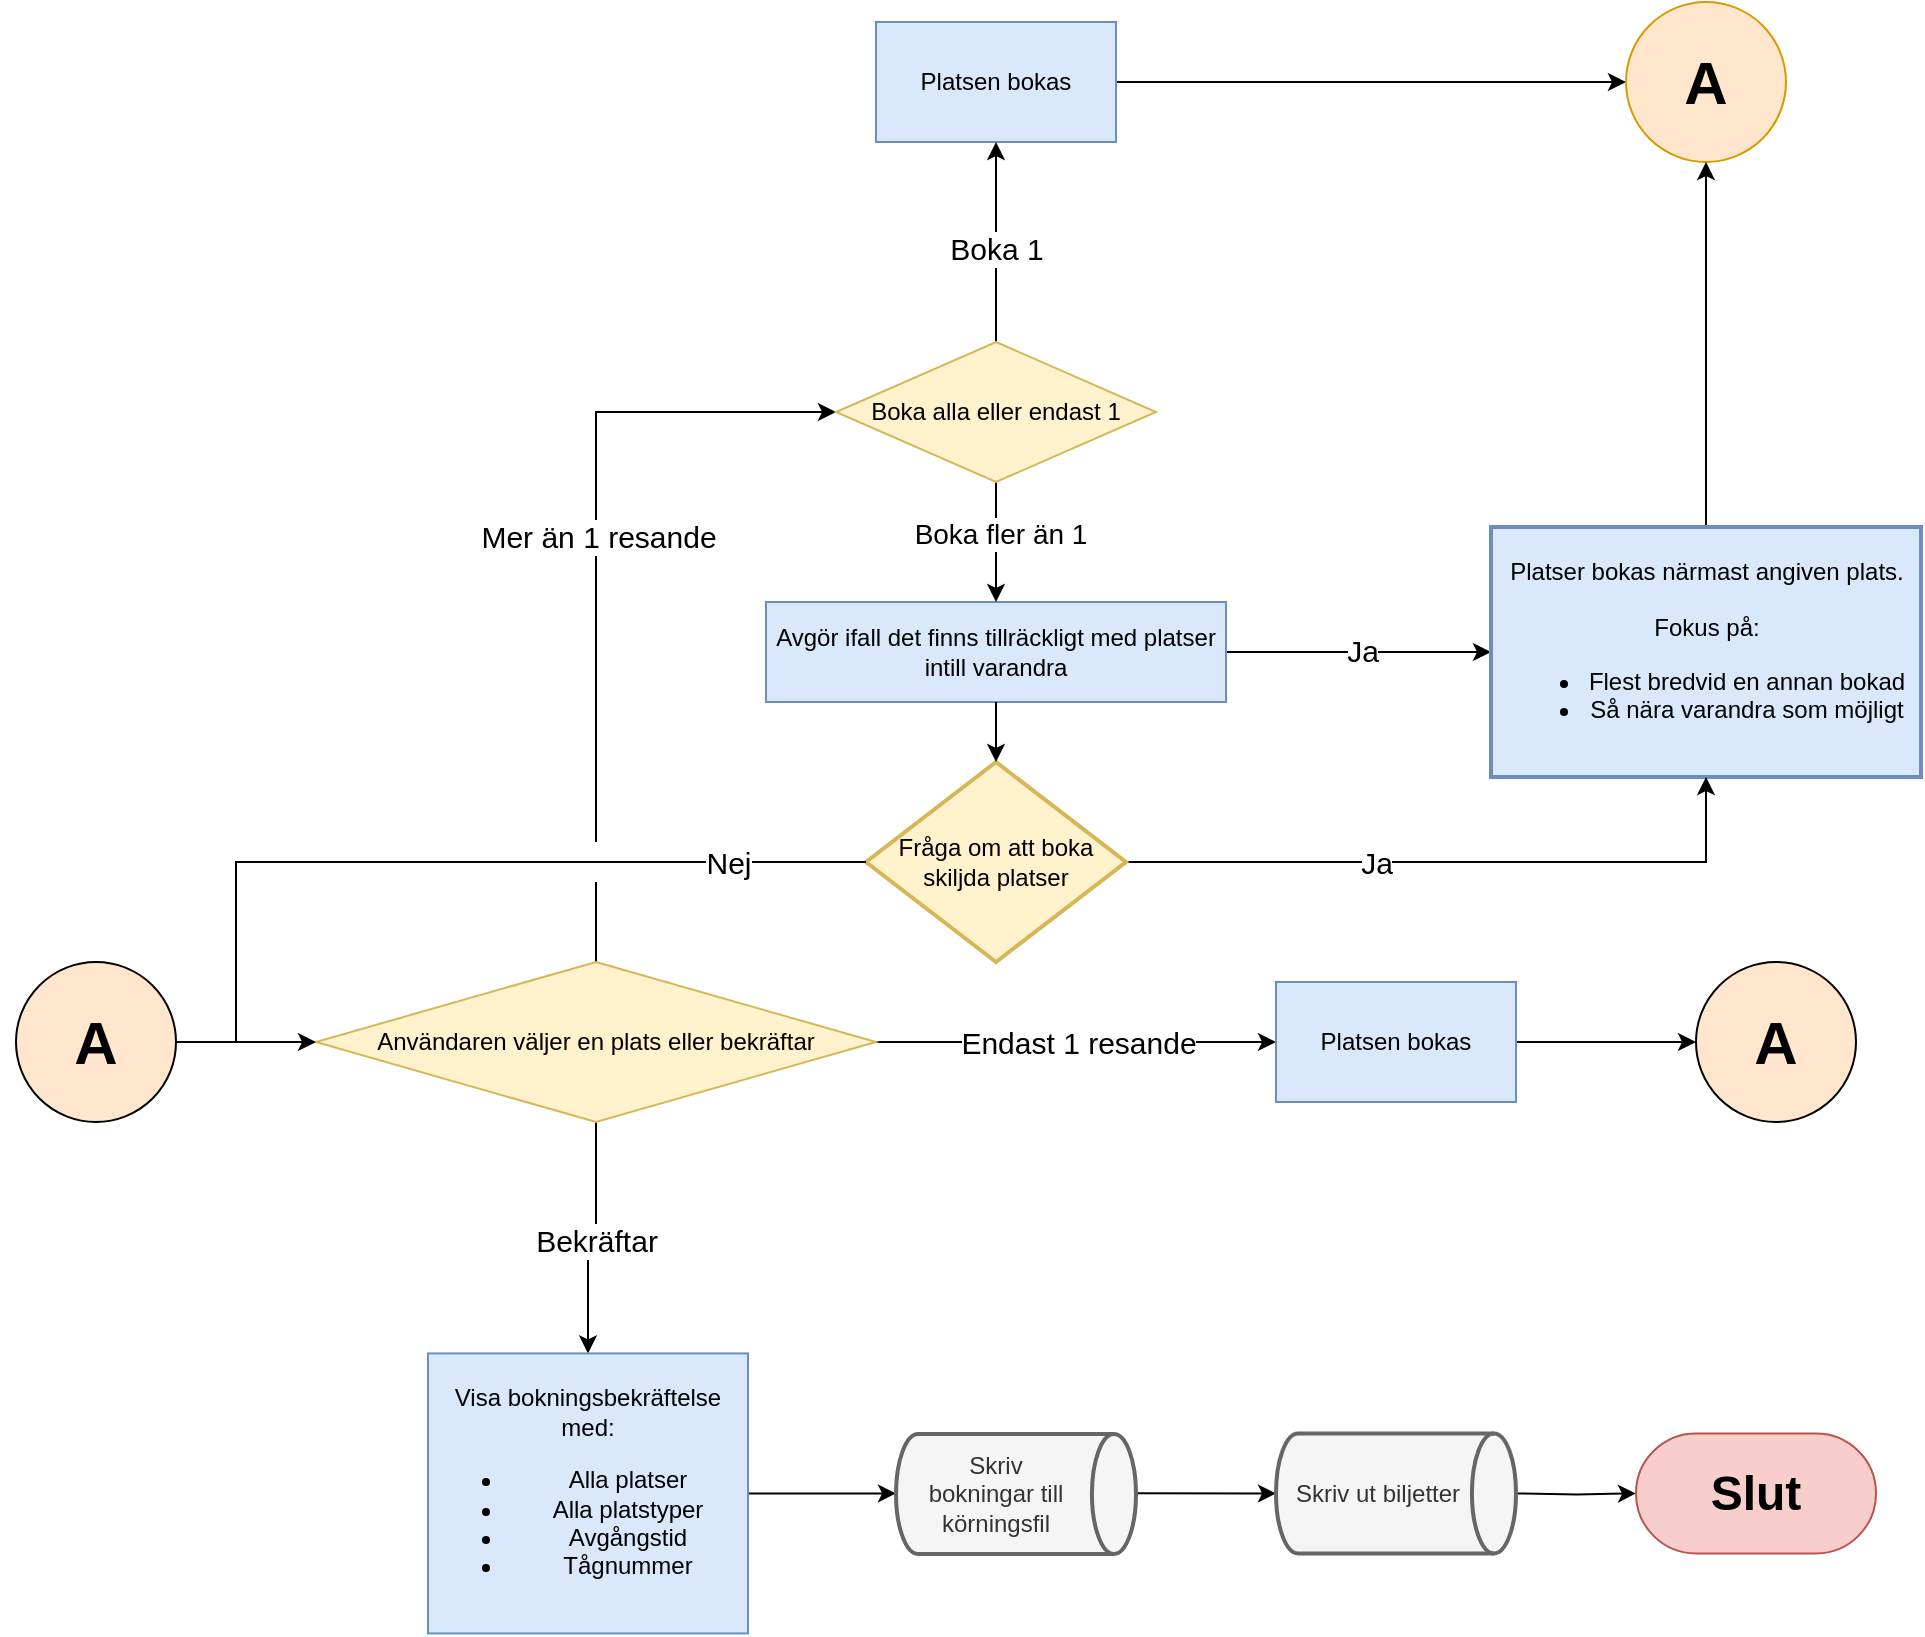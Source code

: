 <mxfile version="24.8.3">
  <diagram name="Page-1" id="lG9rWja2wPOOmm4KBOdj">
    <mxGraphModel dx="285" dy="1865" grid="1" gridSize="10" guides="1" tooltips="1" connect="1" arrows="1" fold="1" page="1" pageScale="1" pageWidth="827" pageHeight="1169" math="0" shadow="0">
      <root>
        <mxCell id="0" />
        <mxCell id="1" parent="0" />
        <mxCell id="-B80hZHZOHx4zzPaPUC2-1" style="edgeStyle=orthogonalEdgeStyle;rounded=0;orthogonalLoop=1;jettySize=auto;html=1;" edge="1" parent="1" source="-B80hZHZOHx4zzPaPUC2-7" target="-B80hZHZOHx4zzPaPUC2-16">
          <mxGeometry relative="1" as="geometry" />
        </mxCell>
        <mxCell id="-B80hZHZOHx4zzPaPUC2-2" value="Bekräftar" style="edgeLabel;html=1;align=center;verticalAlign=middle;resizable=0;points=[];fontSize=15;" vertex="1" connectable="0" parent="-B80hZHZOHx4zzPaPUC2-1">
          <mxGeometry x="-0.035" y="1" relative="1" as="geometry">
            <mxPoint as="offset" />
          </mxGeometry>
        </mxCell>
        <mxCell id="-B80hZHZOHx4zzPaPUC2-3" style="edgeStyle=orthogonalEdgeStyle;rounded=0;orthogonalLoop=1;jettySize=auto;html=1;exitX=0.5;exitY=0;exitDx=0;exitDy=0;entryX=0;entryY=0.5;entryDx=0;entryDy=0;" edge="1" parent="1" source="-B80hZHZOHx4zzPaPUC2-7" target="-B80hZHZOHx4zzPaPUC2-24">
          <mxGeometry relative="1" as="geometry" />
        </mxCell>
        <mxCell id="-B80hZHZOHx4zzPaPUC2-4" value="Mer än 1 resande" style="edgeLabel;html=1;align=center;verticalAlign=middle;resizable=0;points=[];fontSize=15;" vertex="1" connectable="0" parent="-B80hZHZOHx4zzPaPUC2-3">
          <mxGeometry x="0.081" y="-1" relative="1" as="geometry">
            <mxPoint as="offset" />
          </mxGeometry>
        </mxCell>
        <mxCell id="-B80hZHZOHx4zzPaPUC2-5" style="edgeStyle=orthogonalEdgeStyle;rounded=0;orthogonalLoop=1;jettySize=auto;html=1;entryX=0;entryY=0.5;entryDx=0;entryDy=0;fontFamily=Helvetica;fontSize=15;fontColor=default;labelBackgroundColor=default;resizable=0;" edge="1" parent="1" source="-B80hZHZOHx4zzPaPUC2-7" target="-B80hZHZOHx4zzPaPUC2-9">
          <mxGeometry relative="1" as="geometry" />
        </mxCell>
        <mxCell id="-B80hZHZOHx4zzPaPUC2-6" value="Endast 1 resande" style="edgeLabel;html=1;align=center;verticalAlign=middle;resizable=0;points=[];fontFamily=Helvetica;fontSize=15;fontColor=default;labelBackgroundColor=default;fillColor=none;gradientColor=none;" vertex="1" connectable="0" parent="-B80hZHZOHx4zzPaPUC2-5">
          <mxGeometry x="0.007" y="-4" relative="1" as="geometry">
            <mxPoint y="-4" as="offset" />
          </mxGeometry>
        </mxCell>
        <mxCell id="-B80hZHZOHx4zzPaPUC2-7" value="Användaren väljer en plats eller bekräftar" style="rhombus;whiteSpace=wrap;html=1;fillColor=#fff2cc;strokeColor=#d6b656;" vertex="1" parent="1">
          <mxGeometry x="1520" width="280" height="80" as="geometry" />
        </mxCell>
        <mxCell id="-B80hZHZOHx4zzPaPUC2-8" style="edgeStyle=orthogonalEdgeStyle;rounded=0;orthogonalLoop=1;jettySize=auto;html=1;entryX=0;entryY=0.5;entryDx=0;entryDy=0;fontFamily=Helvetica;fontSize=15;fontColor=default;labelBackgroundColor=default;resizable=0;" edge="1" parent="1" source="-B80hZHZOHx4zzPaPUC2-9" target="-B80hZHZOHx4zzPaPUC2-26">
          <mxGeometry relative="1" as="geometry" />
        </mxCell>
        <mxCell id="-B80hZHZOHx4zzPaPUC2-9" value="Platsen bokas" style="rounded=1;whiteSpace=wrap;html=1;fillColor=#dae8fc;strokeColor=#6c8ebf;arcSize=0;" vertex="1" parent="1">
          <mxGeometry x="2000" y="10" width="120" height="60" as="geometry" />
        </mxCell>
        <mxCell id="-B80hZHZOHx4zzPaPUC2-10" style="edgeStyle=orthogonalEdgeStyle;rounded=0;orthogonalLoop=1;jettySize=auto;html=1;entryX=0;entryY=0.5;entryDx=0;entryDy=0;fontFamily=Helvetica;fontSize=15;fontColor=default;labelBackgroundColor=default;resizable=0;" edge="1" parent="1" source="-B80hZHZOHx4zzPaPUC2-11" target="-B80hZHZOHx4zzPaPUC2-25">
          <mxGeometry relative="1" as="geometry" />
        </mxCell>
        <mxCell id="-B80hZHZOHx4zzPaPUC2-11" value="Platsen bokas" style="rounded=1;whiteSpace=wrap;html=1;fillColor=#dae8fc;strokeColor=#6c8ebf;arcSize=0;" vertex="1" parent="1">
          <mxGeometry x="1800" y="-470" width="120" height="60" as="geometry" />
        </mxCell>
        <mxCell id="-B80hZHZOHx4zzPaPUC2-12" style="edgeStyle=orthogonalEdgeStyle;rounded=0;orthogonalLoop=1;jettySize=auto;html=1;exitX=1;exitY=0.5;exitDx=0;exitDy=0;entryX=0;entryY=0.5;entryDx=0;entryDy=0;" edge="1" parent="1" source="-B80hZHZOHx4zzPaPUC2-14" target="-B80hZHZOHx4zzPaPUC2-30">
          <mxGeometry relative="1" as="geometry" />
        </mxCell>
        <mxCell id="-B80hZHZOHx4zzPaPUC2-13" value="Ja" style="edgeLabel;html=1;align=center;verticalAlign=middle;resizable=0;points=[];fontSize=15;" vertex="1" connectable="0" parent="-B80hZHZOHx4zzPaPUC2-12">
          <mxGeometry x="0.016" y="1" relative="1" as="geometry">
            <mxPoint as="offset" />
          </mxGeometry>
        </mxCell>
        <mxCell id="-B80hZHZOHx4zzPaPUC2-14" value="Avgör ifall det finns tillräckligt med platser intill varandra" style="rounded=1;whiteSpace=wrap;html=1;fillColor=#dae8fc;strokeColor=#6c8ebf;arcSize=0;" vertex="1" parent="1">
          <mxGeometry x="1745" y="-180" width="230" height="50" as="geometry" />
        </mxCell>
        <mxCell id="-B80hZHZOHx4zzPaPUC2-15" value="" style="edgeStyle=orthogonalEdgeStyle;rounded=0;orthogonalLoop=1;jettySize=auto;html=1;" edge="1" parent="1" source="-B80hZHZOHx4zzPaPUC2-16">
          <mxGeometry relative="1" as="geometry">
            <mxPoint x="1810" y="265.71" as="targetPoint" />
          </mxGeometry>
        </mxCell>
        <mxCell id="-B80hZHZOHx4zzPaPUC2-16" value="Visa bokningsbekräftelse med:&lt;div&gt;&lt;ul&gt;&lt;li&gt;Alla platser&lt;/li&gt;&lt;li&gt;Alla platstyper&lt;/li&gt;&lt;li&gt;Avgångstid&lt;/li&gt;&lt;li&gt;Tågnummer&lt;/li&gt;&lt;/ul&gt;&lt;/div&gt;" style="rounded=1;whiteSpace=wrap;html=1;fillColor=#dae8fc;strokeColor=#6c8ebf;arcSize=0;" vertex="1" parent="1">
          <mxGeometry x="1576" y="195.71" width="160" height="140" as="geometry" />
        </mxCell>
        <mxCell id="-B80hZHZOHx4zzPaPUC2-17" value="" style="edgeStyle=orthogonalEdgeStyle;rounded=0;orthogonalLoop=1;jettySize=auto;html=1;" edge="1" parent="1" target="-B80hZHZOHx4zzPaPUC2-19">
          <mxGeometry relative="1" as="geometry">
            <mxPoint x="2120" y="265.71" as="sourcePoint" />
          </mxGeometry>
        </mxCell>
        <mxCell id="-B80hZHZOHx4zzPaPUC2-18" value="" style="edgeStyle=orthogonalEdgeStyle;rounded=0;orthogonalLoop=1;jettySize=auto;html=1;" edge="1" parent="1">
          <mxGeometry relative="1" as="geometry">
            <mxPoint x="1930" y="265.684" as="sourcePoint" />
            <mxPoint x="2000" y="265.71" as="targetPoint" />
          </mxGeometry>
        </mxCell>
        <mxCell id="-B80hZHZOHx4zzPaPUC2-19" value="&lt;h1&gt;Slut&lt;/h1&gt;" style="rounded=1;whiteSpace=wrap;html=1;arcSize=50;fillColor=#f8cecc;strokeColor=#b85450;" vertex="1" parent="1">
          <mxGeometry x="2180" y="235.71" width="120" height="60" as="geometry" />
        </mxCell>
        <mxCell id="-B80hZHZOHx4zzPaPUC2-20" style="edgeStyle=orthogonalEdgeStyle;rounded=0;orthogonalLoop=1;jettySize=auto;html=1;exitX=0.5;exitY=0;exitDx=0;exitDy=0;entryX=0.5;entryY=1;entryDx=0;entryDy=0;" edge="1" parent="1" source="-B80hZHZOHx4zzPaPUC2-24" target="-B80hZHZOHx4zzPaPUC2-11">
          <mxGeometry relative="1" as="geometry" />
        </mxCell>
        <mxCell id="-B80hZHZOHx4zzPaPUC2-21" value="Boka 1" style="edgeLabel;html=1;align=center;verticalAlign=middle;resizable=0;points=[];fontSize=15;" vertex="1" connectable="0" parent="-B80hZHZOHx4zzPaPUC2-20">
          <mxGeometry x="-0.042" y="1" relative="1" as="geometry">
            <mxPoint x="1" y="1" as="offset" />
          </mxGeometry>
        </mxCell>
        <mxCell id="-B80hZHZOHx4zzPaPUC2-22" style="edgeStyle=orthogonalEdgeStyle;rounded=0;orthogonalLoop=1;jettySize=auto;html=1;exitX=0.5;exitY=1;exitDx=0;exitDy=0;entryX=0.5;entryY=0;entryDx=0;entryDy=0;fontFamily=Helvetica;fontSize=15;fontColor=default;labelBackgroundColor=default;resizable=0;" edge="1" parent="1" source="-B80hZHZOHx4zzPaPUC2-24" target="-B80hZHZOHx4zzPaPUC2-14">
          <mxGeometry relative="1" as="geometry">
            <Array as="points">
              <mxPoint x="1860" y="-240" />
              <mxPoint x="1860" y="-240" />
            </Array>
          </mxGeometry>
        </mxCell>
        <mxCell id="-B80hZHZOHx4zzPaPUC2-23" value="&lt;font style=&quot;font-size: 14px;&quot;&gt;Boka fler än 1&lt;/font&gt;" style="edgeLabel;html=1;align=center;verticalAlign=middle;resizable=0;points=[];" vertex="1" connectable="0" parent="-B80hZHZOHx4zzPaPUC2-22">
          <mxGeometry x="-0.154" y="2" relative="1" as="geometry">
            <mxPoint as="offset" />
          </mxGeometry>
        </mxCell>
        <mxCell id="-B80hZHZOHx4zzPaPUC2-24" value="Boka alla eller endast 1" style="rhombus;whiteSpace=wrap;html=1;fillColor=#fff2cc;strokeColor=#d6b656;" vertex="1" parent="1">
          <mxGeometry x="1780" y="-310" width="160" height="70" as="geometry" />
        </mxCell>
        <mxCell id="-B80hZHZOHx4zzPaPUC2-25" value="&lt;h1&gt;A&lt;/h1&gt;" style="ellipse;whiteSpace=wrap;html=1;aspect=fixed;align=center;verticalAlign=middle;fontFamily=Helvetica;fontSize=15;labelBackgroundColor=none;resizable=0;fillColor=#ffe6cc;strokeColor=#d79b00;" vertex="1" parent="1">
          <mxGeometry x="2175" y="-480" width="80" height="80" as="geometry" />
        </mxCell>
        <mxCell id="-B80hZHZOHx4zzPaPUC2-26" value="&lt;h1&gt;A&lt;/h1&gt;" style="ellipse;whiteSpace=wrap;html=1;aspect=fixed;align=center;verticalAlign=middle;fontFamily=Helvetica;fontSize=15;labelBackgroundColor=none;resizable=0;fillColor=#ffe6cc;strokeColor=default;" vertex="1" parent="1">
          <mxGeometry x="2210" width="80" height="80" as="geometry" />
        </mxCell>
        <mxCell id="-B80hZHZOHx4zzPaPUC2-27" value="Skriv ut biljetter" style="strokeWidth=2;html=1;shape=mxgraph.flowchart.direct_data;whiteSpace=wrap;fillColor=#f5f5f5;fontColor=#333333;strokeColor=#666666;align=left;spacingLeft=8;" vertex="1" parent="1">
          <mxGeometry x="2000" y="235.71" width="120" height="60" as="geometry" />
        </mxCell>
        <mxCell id="-B80hZHZOHx4zzPaPUC2-28" value="Skriv bokningar till körningsfil" style="strokeWidth=2;html=1;shape=mxgraph.flowchart.direct_data;whiteSpace=wrap;fillColor=#f5f5f5;fontColor=#333333;strokeColor=#666666;spacingRight=30;spacingLeft=10;" vertex="1" parent="1">
          <mxGeometry x="1810" y="236" width="120" height="60" as="geometry" />
        </mxCell>
        <mxCell id="-B80hZHZOHx4zzPaPUC2-29" style="edgeStyle=orthogonalEdgeStyle;rounded=0;orthogonalLoop=1;jettySize=auto;html=1;exitX=0.5;exitY=0;exitDx=0;exitDy=0;" edge="1" parent="1" source="-B80hZHZOHx4zzPaPUC2-30" target="-B80hZHZOHx4zzPaPUC2-25">
          <mxGeometry relative="1" as="geometry" />
        </mxCell>
        <mxCell id="-B80hZHZOHx4zzPaPUC2-30" value="Platser bokas närmast angiven plats.&lt;br&gt;&lt;br&gt;Fokus på:&lt;div&gt;&lt;ul&gt;&lt;li&gt;Flest bredvid en annan bokad&lt;/li&gt;&lt;li&gt;Så nära varandra som möjligt&lt;/li&gt;&lt;/ul&gt;&lt;/div&gt;" style="rounded=1;whiteSpace=wrap;html=1;absoluteArcSize=1;arcSize=0;strokeWidth=2;fillColor=#dae8fc;strokeColor=#6c8ebf;" vertex="1" parent="1">
          <mxGeometry x="2107.5" y="-217.5" width="215" height="125" as="geometry" />
        </mxCell>
        <mxCell id="-B80hZHZOHx4zzPaPUC2-31" value="" style="rounded=0;whiteSpace=wrap;html=1;absoluteArcSize=1;arcSize=14;strokeWidth=2;glass=0;shadow=0;strokeColor=none;" vertex="1" parent="1">
          <mxGeometry x="1650" y="-60" width="20" height="20" as="geometry" />
        </mxCell>
        <mxCell id="-B80hZHZOHx4zzPaPUC2-32" style="edgeStyle=orthogonalEdgeStyle;rounded=0;orthogonalLoop=1;jettySize=auto;html=1;exitX=1;exitY=0.5;exitDx=0;exitDy=0;exitPerimeter=0;entryX=0.5;entryY=1;entryDx=0;entryDy=0;" edge="1" parent="1" source="-B80hZHZOHx4zzPaPUC2-34" target="-B80hZHZOHx4zzPaPUC2-30">
          <mxGeometry relative="1" as="geometry" />
        </mxCell>
        <mxCell id="-B80hZHZOHx4zzPaPUC2-33" value="Ja" style="edgeLabel;html=1;align=center;verticalAlign=middle;resizable=0;points=[];fontSize=15;" vertex="1" connectable="0" parent="-B80hZHZOHx4zzPaPUC2-32">
          <mxGeometry x="-0.252" y="4" relative="1" as="geometry">
            <mxPoint y="4" as="offset" />
          </mxGeometry>
        </mxCell>
        <mxCell id="-B80hZHZOHx4zzPaPUC2-34" value="Fråga om att boka skiljda platser" style="strokeWidth=2;html=1;shape=mxgraph.flowchart.decision;whiteSpace=wrap;fillColor=#fff2cc;strokeColor=#d6b656;" vertex="1" parent="1">
          <mxGeometry x="1795" y="-100" width="130" height="100" as="geometry" />
        </mxCell>
        <mxCell id="-B80hZHZOHx4zzPaPUC2-35" style="edgeStyle=orthogonalEdgeStyle;rounded=0;orthogonalLoop=1;jettySize=auto;html=1;exitX=0.5;exitY=1;exitDx=0;exitDy=0;entryX=0.5;entryY=0;entryDx=0;entryDy=0;entryPerimeter=0;" edge="1" parent="1" source="-B80hZHZOHx4zzPaPUC2-14" target="-B80hZHZOHx4zzPaPUC2-34">
          <mxGeometry relative="1" as="geometry" />
        </mxCell>
        <mxCell id="-B80hZHZOHx4zzPaPUC2-36" value="" style="edgeStyle=orthogonalEdgeStyle;rounded=0;orthogonalLoop=1;jettySize=auto;html=1;exitX=0;exitY=0.5;exitDx=0;exitDy=0;exitPerimeter=0;entryX=0;entryY=0.5;entryDx=0;entryDy=0;" edge="1" parent="1" source="-B80hZHZOHx4zzPaPUC2-34" target="-B80hZHZOHx4zzPaPUC2-39">
          <mxGeometry relative="1" as="geometry">
            <mxPoint x="1795" y="-50" as="sourcePoint" />
            <mxPoint x="1520" y="40" as="targetPoint" />
            <Array as="points">
              <mxPoint x="1480" y="-50" />
              <mxPoint x="1480" y="40" />
            </Array>
          </mxGeometry>
        </mxCell>
        <mxCell id="-B80hZHZOHx4zzPaPUC2-37" value="Nej" style="edgeLabel;html=1;align=center;verticalAlign=middle;resizable=0;points=[];fontSize=15;" vertex="1" connectable="0" parent="-B80hZHZOHx4zzPaPUC2-36">
          <mxGeometry x="-0.586" relative="1" as="geometry">
            <mxPoint x="37" as="offset" />
          </mxGeometry>
        </mxCell>
        <mxCell id="-B80hZHZOHx4zzPaPUC2-38" style="edgeStyle=orthogonalEdgeStyle;rounded=0;orthogonalLoop=1;jettySize=auto;html=1;exitX=1;exitY=0.5;exitDx=0;exitDy=0;entryX=0;entryY=0.5;entryDx=0;entryDy=0;" edge="1" parent="1" source="-B80hZHZOHx4zzPaPUC2-39" target="-B80hZHZOHx4zzPaPUC2-7">
          <mxGeometry relative="1" as="geometry" />
        </mxCell>
        <mxCell id="-B80hZHZOHx4zzPaPUC2-39" value="&lt;h1&gt;A&lt;/h1&gt;" style="ellipse;whiteSpace=wrap;html=1;aspect=fixed;align=center;verticalAlign=middle;fontFamily=Helvetica;fontSize=15;labelBackgroundColor=none;resizable=0;fillColor=#ffe6cc;strokeColor=default;" vertex="1" parent="1">
          <mxGeometry x="1370" width="80" height="80" as="geometry" />
        </mxCell>
      </root>
    </mxGraphModel>
  </diagram>
</mxfile>
